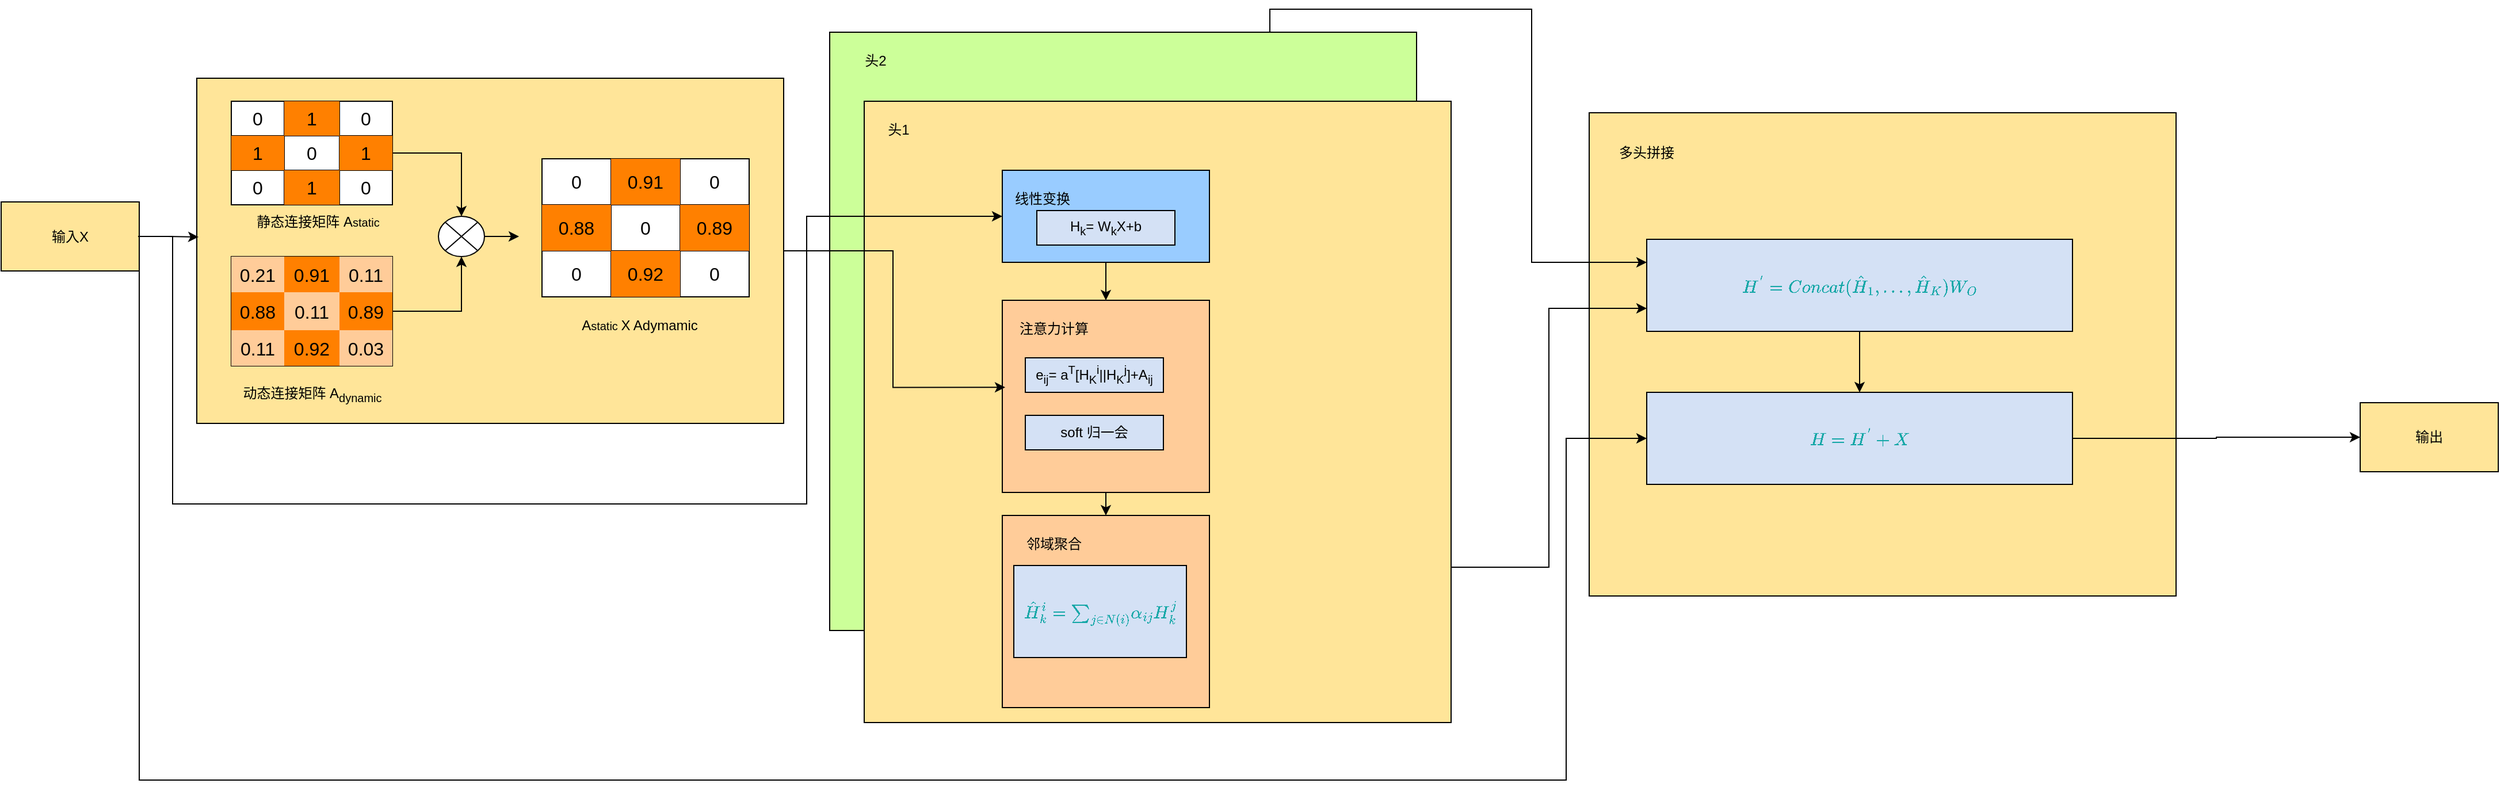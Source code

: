 <mxfile version="26.2.14">
  <diagram name="第 1 页" id="D9P4q4B83leD4PbP2Uw8">
    <mxGraphModel dx="2205" dy="1327" grid="1" gridSize="10" guides="1" tooltips="1" connect="1" arrows="1" fold="1" page="1" pageScale="1" pageWidth="827" pageHeight="1169" math="1" shadow="0">
      <root>
        <mxCell id="0" />
        <mxCell id="1" parent="0" />
        <mxCell id="D-snDsypRI0ENQIC7V3B-49" value="" style="rounded=0;whiteSpace=wrap;html=1;fillColor=#FFE599;" parent="1" vertex="1">
          <mxGeometry x="290" y="310" width="510" height="300" as="geometry" />
        </mxCell>
        <mxCell id="D-snDsypRI0ENQIC7V3B-1" value="输入X" style="rounded=0;whiteSpace=wrap;html=1;fillColor=#FFE599;" parent="1" vertex="1">
          <mxGeometry x="120" y="417.5" width="120" height="60" as="geometry" />
        </mxCell>
        <mxCell id="D-snDsypRI0ENQIC7V3B-2" value="" style="shape=table;startSize=0;container=1;collapsible=0;childLayout=tableLayout;fontSize=16;" parent="1" vertex="1">
          <mxGeometry x="320" y="330" width="140" height="90" as="geometry" />
        </mxCell>
        <mxCell id="D-snDsypRI0ENQIC7V3B-3" value="" style="shape=tableRow;horizontal=0;startSize=0;swimlaneHead=0;swimlaneBody=0;strokeColor=inherit;top=0;left=0;bottom=0;right=0;collapsible=0;dropTarget=0;fillColor=none;points=[[0,0.5],[1,0.5]];portConstraint=eastwest;fontSize=16;" parent="D-snDsypRI0ENQIC7V3B-2" vertex="1">
          <mxGeometry width="140" height="30" as="geometry" />
        </mxCell>
        <mxCell id="D-snDsypRI0ENQIC7V3B-4" value="0" style="shape=partialRectangle;html=1;whiteSpace=wrap;connectable=0;strokeColor=inherit;overflow=hidden;fillColor=none;top=0;left=0;bottom=0;right=0;pointerEvents=1;fontSize=16;" parent="D-snDsypRI0ENQIC7V3B-3" vertex="1">
          <mxGeometry width="46" height="30" as="geometry">
            <mxRectangle width="46" height="30" as="alternateBounds" />
          </mxGeometry>
        </mxCell>
        <mxCell id="D-snDsypRI0ENQIC7V3B-5" value="1" style="shape=partialRectangle;html=1;whiteSpace=wrap;connectable=0;strokeColor=inherit;overflow=hidden;fillColor=#FF8000;top=0;left=0;bottom=0;right=0;pointerEvents=1;fontSize=16;" parent="D-snDsypRI0ENQIC7V3B-3" vertex="1">
          <mxGeometry x="46" width="48" height="30" as="geometry">
            <mxRectangle width="48" height="30" as="alternateBounds" />
          </mxGeometry>
        </mxCell>
        <mxCell id="D-snDsypRI0ENQIC7V3B-6" value="0" style="shape=partialRectangle;html=1;whiteSpace=wrap;connectable=0;strokeColor=inherit;overflow=hidden;fillColor=none;top=0;left=0;bottom=0;right=0;pointerEvents=1;fontSize=16;" parent="D-snDsypRI0ENQIC7V3B-3" vertex="1">
          <mxGeometry x="94" width="46" height="30" as="geometry">
            <mxRectangle width="46" height="30" as="alternateBounds" />
          </mxGeometry>
        </mxCell>
        <mxCell id="D-snDsypRI0ENQIC7V3B-7" value="" style="shape=tableRow;horizontal=0;startSize=0;swimlaneHead=0;swimlaneBody=0;strokeColor=inherit;top=0;left=0;bottom=0;right=0;collapsible=0;dropTarget=0;fillColor=none;points=[[0,0.5],[1,0.5]];portConstraint=eastwest;fontSize=16;" parent="D-snDsypRI0ENQIC7V3B-2" vertex="1">
          <mxGeometry y="30" width="140" height="30" as="geometry" />
        </mxCell>
        <mxCell id="D-snDsypRI0ENQIC7V3B-8" value="1" style="shape=partialRectangle;html=1;whiteSpace=wrap;connectable=0;strokeColor=inherit;overflow=hidden;fillColor=#FF8000;top=0;left=0;bottom=0;right=0;pointerEvents=1;fontSize=16;" parent="D-snDsypRI0ENQIC7V3B-7" vertex="1">
          <mxGeometry width="46" height="30" as="geometry">
            <mxRectangle width="46" height="30" as="alternateBounds" />
          </mxGeometry>
        </mxCell>
        <mxCell id="D-snDsypRI0ENQIC7V3B-9" value="0" style="shape=partialRectangle;html=1;whiteSpace=wrap;connectable=0;strokeColor=inherit;overflow=hidden;fillColor=none;top=0;left=0;bottom=0;right=0;pointerEvents=1;fontSize=16;" parent="D-snDsypRI0ENQIC7V3B-7" vertex="1">
          <mxGeometry x="46" width="48" height="30" as="geometry">
            <mxRectangle width="48" height="30" as="alternateBounds" />
          </mxGeometry>
        </mxCell>
        <mxCell id="D-snDsypRI0ENQIC7V3B-10" value="1" style="shape=partialRectangle;html=1;whiteSpace=wrap;connectable=0;strokeColor=inherit;overflow=hidden;fillColor=#FF8000;top=0;left=0;bottom=0;right=0;pointerEvents=1;fontSize=16;" parent="D-snDsypRI0ENQIC7V3B-7" vertex="1">
          <mxGeometry x="94" width="46" height="30" as="geometry">
            <mxRectangle width="46" height="30" as="alternateBounds" />
          </mxGeometry>
        </mxCell>
        <mxCell id="D-snDsypRI0ENQIC7V3B-11" value="" style="shape=tableRow;horizontal=0;startSize=0;swimlaneHead=0;swimlaneBody=0;strokeColor=inherit;top=0;left=0;bottom=0;right=0;collapsible=0;dropTarget=0;fillColor=none;points=[[0,0.5],[1,0.5]];portConstraint=eastwest;fontSize=16;" parent="D-snDsypRI0ENQIC7V3B-2" vertex="1">
          <mxGeometry y="60" width="140" height="30" as="geometry" />
        </mxCell>
        <mxCell id="D-snDsypRI0ENQIC7V3B-12" value="0" style="shape=partialRectangle;html=1;whiteSpace=wrap;connectable=0;strokeColor=inherit;overflow=hidden;fillColor=none;top=0;left=0;bottom=0;right=0;pointerEvents=1;fontSize=16;" parent="D-snDsypRI0ENQIC7V3B-11" vertex="1">
          <mxGeometry width="46" height="30" as="geometry">
            <mxRectangle width="46" height="30" as="alternateBounds" />
          </mxGeometry>
        </mxCell>
        <mxCell id="D-snDsypRI0ENQIC7V3B-13" value="1" style="shape=partialRectangle;html=1;whiteSpace=wrap;connectable=0;strokeColor=inherit;overflow=hidden;fillColor=#FF8000;top=0;left=0;bottom=0;right=0;pointerEvents=1;fontSize=16;" parent="D-snDsypRI0ENQIC7V3B-11" vertex="1">
          <mxGeometry x="46" width="48" height="30" as="geometry">
            <mxRectangle width="48" height="30" as="alternateBounds" />
          </mxGeometry>
        </mxCell>
        <mxCell id="D-snDsypRI0ENQIC7V3B-14" value="0" style="shape=partialRectangle;html=1;whiteSpace=wrap;connectable=0;strokeColor=inherit;overflow=hidden;fillColor=none;top=0;left=0;bottom=0;right=0;pointerEvents=1;fontSize=16;" parent="D-snDsypRI0ENQIC7V3B-11" vertex="1">
          <mxGeometry x="94" width="46" height="30" as="geometry">
            <mxRectangle width="46" height="30" as="alternateBounds" />
          </mxGeometry>
        </mxCell>
        <mxCell id="D-snDsypRI0ENQIC7V3B-15" value="静态连接矩阵 A&lt;span style=&quot;font-size: 10px;&quot;&gt;static&lt;/span&gt;" style="text;html=1;align=center;verticalAlign=middle;resizable=0;points=[];autosize=1;strokeColor=none;fillColor=none;" parent="1" vertex="1">
          <mxGeometry x="330" y="420" width="130" height="30" as="geometry" />
        </mxCell>
        <mxCell id="D-snDsypRI0ENQIC7V3B-18" value="" style="shape=table;startSize=0;container=1;collapsible=0;childLayout=tableLayout;fontSize=16;" parent="1" vertex="1">
          <mxGeometry x="320" y="465" width="140" height="95" as="geometry" />
        </mxCell>
        <mxCell id="D-snDsypRI0ENQIC7V3B-19" value="" style="shape=tableRow;horizontal=0;startSize=0;swimlaneHead=0;swimlaneBody=0;strokeColor=inherit;top=0;left=0;bottom=0;right=0;collapsible=0;dropTarget=0;fillColor=none;points=[[0,0.5],[1,0.5]];portConstraint=eastwest;fontSize=16;" parent="D-snDsypRI0ENQIC7V3B-18" vertex="1">
          <mxGeometry width="140" height="31" as="geometry" />
        </mxCell>
        <mxCell id="D-snDsypRI0ENQIC7V3B-20" value="0.21" style="shape=partialRectangle;html=1;whiteSpace=wrap;connectable=0;strokeColor=inherit;overflow=hidden;fillColor=#FFCC99;top=0;left=0;bottom=0;right=0;pointerEvents=1;fontSize=16;" parent="D-snDsypRI0ENQIC7V3B-19" vertex="1">
          <mxGeometry width="46" height="31" as="geometry">
            <mxRectangle width="46" height="31" as="alternateBounds" />
          </mxGeometry>
        </mxCell>
        <mxCell id="D-snDsypRI0ENQIC7V3B-21" value="0.91" style="shape=partialRectangle;html=1;whiteSpace=wrap;connectable=0;strokeColor=inherit;overflow=hidden;fillColor=#FF8000;top=0;left=0;bottom=0;right=0;pointerEvents=1;fontSize=16;" parent="D-snDsypRI0ENQIC7V3B-19" vertex="1">
          <mxGeometry x="46" width="48" height="31" as="geometry">
            <mxRectangle width="48" height="31" as="alternateBounds" />
          </mxGeometry>
        </mxCell>
        <mxCell id="D-snDsypRI0ENQIC7V3B-22" value="0.11" style="shape=partialRectangle;html=1;whiteSpace=wrap;connectable=0;strokeColor=inherit;overflow=hidden;fillColor=#FFCC99;top=0;left=0;bottom=0;right=0;pointerEvents=1;fontSize=16;" parent="D-snDsypRI0ENQIC7V3B-19" vertex="1">
          <mxGeometry x="94" width="46" height="31" as="geometry">
            <mxRectangle width="46" height="31" as="alternateBounds" />
          </mxGeometry>
        </mxCell>
        <mxCell id="D-snDsypRI0ENQIC7V3B-23" value="" style="shape=tableRow;horizontal=0;startSize=0;swimlaneHead=0;swimlaneBody=0;strokeColor=inherit;top=0;left=0;bottom=0;right=0;collapsible=0;dropTarget=0;fillColor=none;points=[[0,0.5],[1,0.5]];portConstraint=eastwest;fontSize=16;" parent="D-snDsypRI0ENQIC7V3B-18" vertex="1">
          <mxGeometry y="31" width="140" height="33" as="geometry" />
        </mxCell>
        <mxCell id="D-snDsypRI0ENQIC7V3B-24" value="0.88" style="shape=partialRectangle;html=1;whiteSpace=wrap;connectable=0;strokeColor=inherit;overflow=hidden;fillColor=#FF8000;top=0;left=0;bottom=0;right=0;pointerEvents=1;fontSize=16;" parent="D-snDsypRI0ENQIC7V3B-23" vertex="1">
          <mxGeometry width="46" height="33" as="geometry">
            <mxRectangle width="46" height="33" as="alternateBounds" />
          </mxGeometry>
        </mxCell>
        <mxCell id="D-snDsypRI0ENQIC7V3B-25" value="0.11" style="shape=partialRectangle;html=1;whiteSpace=wrap;connectable=0;strokeColor=inherit;overflow=hidden;fillColor=#FFCC99;top=0;left=0;bottom=0;right=0;pointerEvents=1;fontSize=16;" parent="D-snDsypRI0ENQIC7V3B-23" vertex="1">
          <mxGeometry x="46" width="48" height="33" as="geometry">
            <mxRectangle width="48" height="33" as="alternateBounds" />
          </mxGeometry>
        </mxCell>
        <mxCell id="D-snDsypRI0ENQIC7V3B-26" value="0.89" style="shape=partialRectangle;html=1;whiteSpace=wrap;connectable=0;strokeColor=inherit;overflow=hidden;fillColor=#FF8000;top=0;left=0;bottom=0;right=0;pointerEvents=1;fontSize=16;" parent="D-snDsypRI0ENQIC7V3B-23" vertex="1">
          <mxGeometry x="94" width="46" height="33" as="geometry">
            <mxRectangle width="46" height="33" as="alternateBounds" />
          </mxGeometry>
        </mxCell>
        <mxCell id="D-snDsypRI0ENQIC7V3B-27" value="" style="shape=tableRow;horizontal=0;startSize=0;swimlaneHead=0;swimlaneBody=0;strokeColor=inherit;top=0;left=0;bottom=0;right=0;collapsible=0;dropTarget=0;fillColor=none;points=[[0,0.5],[1,0.5]];portConstraint=eastwest;fontSize=16;" parent="D-snDsypRI0ENQIC7V3B-18" vertex="1">
          <mxGeometry y="64" width="140" height="31" as="geometry" />
        </mxCell>
        <mxCell id="D-snDsypRI0ENQIC7V3B-28" value="0.11" style="shape=partialRectangle;html=1;whiteSpace=wrap;connectable=0;strokeColor=inherit;overflow=hidden;fillColor=#FFCC99;top=0;left=0;bottom=0;right=0;pointerEvents=1;fontSize=16;" parent="D-snDsypRI0ENQIC7V3B-27" vertex="1">
          <mxGeometry width="46" height="31" as="geometry">
            <mxRectangle width="46" height="31" as="alternateBounds" />
          </mxGeometry>
        </mxCell>
        <mxCell id="D-snDsypRI0ENQIC7V3B-29" value="0.92" style="shape=partialRectangle;html=1;whiteSpace=wrap;connectable=0;strokeColor=inherit;overflow=hidden;fillColor=#FF8000;top=0;left=0;bottom=0;right=0;pointerEvents=1;fontSize=16;" parent="D-snDsypRI0ENQIC7V3B-27" vertex="1">
          <mxGeometry x="46" width="48" height="31" as="geometry">
            <mxRectangle width="48" height="31" as="alternateBounds" />
          </mxGeometry>
        </mxCell>
        <mxCell id="D-snDsypRI0ENQIC7V3B-30" value="0.03" style="shape=partialRectangle;html=1;whiteSpace=wrap;connectable=0;strokeColor=inherit;overflow=hidden;fillColor=#FFCC99;top=0;left=0;bottom=0;right=0;pointerEvents=1;fontSize=16;" parent="D-snDsypRI0ENQIC7V3B-27" vertex="1">
          <mxGeometry x="94" width="46" height="31" as="geometry">
            <mxRectangle width="46" height="31" as="alternateBounds" />
          </mxGeometry>
        </mxCell>
        <mxCell id="D-snDsypRI0ENQIC7V3B-31" value="动态连接矩阵 A&lt;sub&gt;dynamic&lt;/sub&gt;" style="text;html=1;align=center;verticalAlign=middle;resizable=0;points=[];autosize=1;strokeColor=none;fillColor=none;" parent="1" vertex="1">
          <mxGeometry x="320" y="570" width="140" height="30" as="geometry" />
        </mxCell>
        <mxCell id="D-snDsypRI0ENQIC7V3B-32" value="" style="shape=table;startSize=0;container=1;collapsible=0;childLayout=tableLayout;fontSize=16;" parent="1" vertex="1">
          <mxGeometry x="590" y="380" width="180" height="120" as="geometry" />
        </mxCell>
        <mxCell id="D-snDsypRI0ENQIC7V3B-33" value="" style="shape=tableRow;horizontal=0;startSize=0;swimlaneHead=0;swimlaneBody=0;strokeColor=inherit;top=0;left=0;bottom=0;right=0;collapsible=0;dropTarget=0;fillColor=none;points=[[0,0.5],[1,0.5]];portConstraint=eastwest;fontSize=16;" parent="D-snDsypRI0ENQIC7V3B-32" vertex="1">
          <mxGeometry width="180" height="40" as="geometry" />
        </mxCell>
        <mxCell id="D-snDsypRI0ENQIC7V3B-34" value="0" style="shape=partialRectangle;html=1;whiteSpace=wrap;connectable=0;strokeColor=inherit;overflow=hidden;fillColor=none;top=0;left=0;bottom=0;right=0;pointerEvents=1;fontSize=16;" parent="D-snDsypRI0ENQIC7V3B-33" vertex="1">
          <mxGeometry width="60" height="40" as="geometry">
            <mxRectangle width="60" height="40" as="alternateBounds" />
          </mxGeometry>
        </mxCell>
        <mxCell id="D-snDsypRI0ENQIC7V3B-35" value="0.91" style="shape=partialRectangle;html=1;whiteSpace=wrap;connectable=0;strokeColor=inherit;overflow=hidden;fillColor=#FF8000;top=0;left=0;bottom=0;right=0;pointerEvents=1;fontSize=16;" parent="D-snDsypRI0ENQIC7V3B-33" vertex="1">
          <mxGeometry x="60" width="60" height="40" as="geometry">
            <mxRectangle width="60" height="40" as="alternateBounds" />
          </mxGeometry>
        </mxCell>
        <mxCell id="D-snDsypRI0ENQIC7V3B-36" value="0" style="shape=partialRectangle;html=1;whiteSpace=wrap;connectable=0;strokeColor=inherit;overflow=hidden;fillColor=none;top=0;left=0;bottom=0;right=0;pointerEvents=1;fontSize=16;" parent="D-snDsypRI0ENQIC7V3B-33" vertex="1">
          <mxGeometry x="120" width="60" height="40" as="geometry">
            <mxRectangle width="60" height="40" as="alternateBounds" />
          </mxGeometry>
        </mxCell>
        <mxCell id="D-snDsypRI0ENQIC7V3B-37" value="" style="shape=tableRow;horizontal=0;startSize=0;swimlaneHead=0;swimlaneBody=0;strokeColor=inherit;top=0;left=0;bottom=0;right=0;collapsible=0;dropTarget=0;fillColor=none;points=[[0,0.5],[1,0.5]];portConstraint=eastwest;fontSize=16;" parent="D-snDsypRI0ENQIC7V3B-32" vertex="1">
          <mxGeometry y="40" width="180" height="40" as="geometry" />
        </mxCell>
        <mxCell id="D-snDsypRI0ENQIC7V3B-38" value="0.88" style="shape=partialRectangle;html=1;whiteSpace=wrap;connectable=0;strokeColor=inherit;overflow=hidden;fillColor=#FF8000;top=0;left=0;bottom=0;right=0;pointerEvents=1;fontSize=16;" parent="D-snDsypRI0ENQIC7V3B-37" vertex="1">
          <mxGeometry width="60" height="40" as="geometry">
            <mxRectangle width="60" height="40" as="alternateBounds" />
          </mxGeometry>
        </mxCell>
        <mxCell id="D-snDsypRI0ENQIC7V3B-39" value="0" style="shape=partialRectangle;html=1;whiteSpace=wrap;connectable=0;strokeColor=inherit;overflow=hidden;fillColor=none;top=0;left=0;bottom=0;right=0;pointerEvents=1;fontSize=16;" parent="D-snDsypRI0ENQIC7V3B-37" vertex="1">
          <mxGeometry x="60" width="60" height="40" as="geometry">
            <mxRectangle width="60" height="40" as="alternateBounds" />
          </mxGeometry>
        </mxCell>
        <mxCell id="D-snDsypRI0ENQIC7V3B-40" value="0.89" style="shape=partialRectangle;html=1;whiteSpace=wrap;connectable=0;strokeColor=inherit;overflow=hidden;fillColor=#FF8000;top=0;left=0;bottom=0;right=0;pointerEvents=1;fontSize=16;" parent="D-snDsypRI0ENQIC7V3B-37" vertex="1">
          <mxGeometry x="120" width="60" height="40" as="geometry">
            <mxRectangle width="60" height="40" as="alternateBounds" />
          </mxGeometry>
        </mxCell>
        <mxCell id="D-snDsypRI0ENQIC7V3B-41" value="" style="shape=tableRow;horizontal=0;startSize=0;swimlaneHead=0;swimlaneBody=0;strokeColor=inherit;top=0;left=0;bottom=0;right=0;collapsible=0;dropTarget=0;fillColor=none;points=[[0,0.5],[1,0.5]];portConstraint=eastwest;fontSize=16;" parent="D-snDsypRI0ENQIC7V3B-32" vertex="1">
          <mxGeometry y="80" width="180" height="40" as="geometry" />
        </mxCell>
        <mxCell id="D-snDsypRI0ENQIC7V3B-42" value="0" style="shape=partialRectangle;html=1;whiteSpace=wrap;connectable=0;strokeColor=inherit;overflow=hidden;fillColor=none;top=0;left=0;bottom=0;right=0;pointerEvents=1;fontSize=16;" parent="D-snDsypRI0ENQIC7V3B-41" vertex="1">
          <mxGeometry width="60" height="40" as="geometry">
            <mxRectangle width="60" height="40" as="alternateBounds" />
          </mxGeometry>
        </mxCell>
        <mxCell id="D-snDsypRI0ENQIC7V3B-43" value="0.92" style="shape=partialRectangle;html=1;whiteSpace=wrap;connectable=0;strokeColor=inherit;overflow=hidden;fillColor=#FF8000;top=0;left=0;bottom=0;right=0;pointerEvents=1;fontSize=16;" parent="D-snDsypRI0ENQIC7V3B-41" vertex="1">
          <mxGeometry x="60" width="60" height="40" as="geometry">
            <mxRectangle width="60" height="40" as="alternateBounds" />
          </mxGeometry>
        </mxCell>
        <mxCell id="D-snDsypRI0ENQIC7V3B-44" value="0" style="shape=partialRectangle;html=1;whiteSpace=wrap;connectable=0;strokeColor=inherit;overflow=hidden;fillColor=none;top=0;left=0;bottom=0;right=0;pointerEvents=1;fontSize=16;" parent="D-snDsypRI0ENQIC7V3B-41" vertex="1">
          <mxGeometry x="120" width="60" height="40" as="geometry">
            <mxRectangle width="60" height="40" as="alternateBounds" />
          </mxGeometry>
        </mxCell>
        <mxCell id="D-snDsypRI0ENQIC7V3B-45" value="" style="verticalLabelPosition=bottom;verticalAlign=top;html=1;shape=mxgraph.flowchart.or;" parent="1" vertex="1">
          <mxGeometry x="500" y="430" width="40" height="35" as="geometry" />
        </mxCell>
        <mxCell id="D-snDsypRI0ENQIC7V3B-46" style="edgeStyle=orthogonalEdgeStyle;rounded=0;orthogonalLoop=1;jettySize=auto;html=1;exitX=1;exitY=0.5;exitDx=0;exitDy=0;" parent="1" source="D-snDsypRI0ENQIC7V3B-7" target="D-snDsypRI0ENQIC7V3B-45" edge="1">
          <mxGeometry relative="1" as="geometry" />
        </mxCell>
        <mxCell id="D-snDsypRI0ENQIC7V3B-47" style="edgeStyle=orthogonalEdgeStyle;rounded=0;orthogonalLoop=1;jettySize=auto;html=1;exitX=1;exitY=0.5;exitDx=0;exitDy=0;entryX=0.5;entryY=1;entryDx=0;entryDy=0;entryPerimeter=0;" parent="1" source="D-snDsypRI0ENQIC7V3B-18" target="D-snDsypRI0ENQIC7V3B-45" edge="1">
          <mxGeometry relative="1" as="geometry" />
        </mxCell>
        <mxCell id="D-snDsypRI0ENQIC7V3B-48" style="edgeStyle=orthogonalEdgeStyle;rounded=0;orthogonalLoop=1;jettySize=auto;html=1;entryX=-0.111;entryY=0.563;entryDx=0;entryDy=0;entryPerimeter=0;" parent="1" source="D-snDsypRI0ENQIC7V3B-45" target="D-snDsypRI0ENQIC7V3B-32" edge="1">
          <mxGeometry relative="1" as="geometry" />
        </mxCell>
        <mxCell id="D-snDsypRI0ENQIC7V3B-50" value="A&lt;span style=&quot;font-size: 10px;&quot;&gt;static&amp;nbsp;&lt;/span&gt;X Adymamic" style="text;html=1;align=center;verticalAlign=middle;whiteSpace=wrap;rounded=0;" parent="1" vertex="1">
          <mxGeometry x="600" y="510" width="150" height="30" as="geometry" />
        </mxCell>
        <mxCell id="D-snDsypRI0ENQIC7V3B-51" value="" style="rounded=0;whiteSpace=wrap;html=1;fillColor=#CCFF99;" parent="1" vertex="1">
          <mxGeometry x="840" y="270" width="510" height="520" as="geometry" />
        </mxCell>
        <mxCell id="D-snDsypRI0ENQIC7V3B-52" value="" style="rounded=0;whiteSpace=wrap;html=1;fillColor=#FFE599;" parent="1" vertex="1">
          <mxGeometry x="870" y="330" width="510" height="540" as="geometry" />
        </mxCell>
        <mxCell id="rITo4k_GJHKlOmPV8J90-9" style="edgeStyle=orthogonalEdgeStyle;rounded=0;orthogonalLoop=1;jettySize=auto;html=1;exitX=0.5;exitY=1;exitDx=0;exitDy=0;" edge="1" parent="1" source="D-snDsypRI0ENQIC7V3B-53" target="D-snDsypRI0ENQIC7V3B-55">
          <mxGeometry relative="1" as="geometry" />
        </mxCell>
        <mxCell id="D-snDsypRI0ENQIC7V3B-53" value="" style="rounded=0;whiteSpace=wrap;html=1;fillColor=#99CCFF;" parent="1" vertex="1">
          <mxGeometry x="990" y="390" width="180" height="80" as="geometry" />
        </mxCell>
        <mxCell id="D-snDsypRI0ENQIC7V3B-54" value="线性变换" style="text;html=1;align=center;verticalAlign=middle;whiteSpace=wrap;rounded=0;" parent="1" vertex="1">
          <mxGeometry x="990" y="400" width="70" height="30" as="geometry" />
        </mxCell>
        <mxCell id="rITo4k_GJHKlOmPV8J90-28" style="edgeStyle=orthogonalEdgeStyle;rounded=0;orthogonalLoop=1;jettySize=auto;html=1;exitX=0.5;exitY=1;exitDx=0;exitDy=0;entryX=0.5;entryY=0;entryDx=0;entryDy=0;" edge="1" parent="1" source="D-snDsypRI0ENQIC7V3B-55" target="rITo4k_GJHKlOmPV8J90-12">
          <mxGeometry relative="1" as="geometry" />
        </mxCell>
        <mxCell id="D-snDsypRI0ENQIC7V3B-55" value="" style="rounded=0;whiteSpace=wrap;html=1;fillColor=#FFCC99;" parent="1" vertex="1">
          <mxGeometry x="990" y="503" width="180" height="167" as="geometry" />
        </mxCell>
        <mxCell id="D-snDsypRI0ENQIC7V3B-56" value="注意力计算" style="text;html=1;align=center;verticalAlign=middle;whiteSpace=wrap;rounded=0;" parent="1" vertex="1">
          <mxGeometry x="1000" y="513" width="70" height="30" as="geometry" />
        </mxCell>
        <mxCell id="rITo4k_GJHKlOmPV8J90-1" style="edgeStyle=orthogonalEdgeStyle;rounded=0;orthogonalLoop=1;jettySize=auto;html=1;exitX=1;exitY=0.5;exitDx=0;exitDy=0;entryX=0.003;entryY=0.46;entryDx=0;entryDy=0;entryPerimeter=0;" edge="1" parent="1" source="D-snDsypRI0ENQIC7V3B-1" target="D-snDsypRI0ENQIC7V3B-49">
          <mxGeometry relative="1" as="geometry" />
        </mxCell>
        <mxCell id="rITo4k_GJHKlOmPV8J90-2" style="edgeStyle=orthogonalEdgeStyle;rounded=0;orthogonalLoop=1;jettySize=auto;html=1;exitX=1;exitY=0.5;exitDx=0;exitDy=0;entryX=0;entryY=0.5;entryDx=0;entryDy=0;" edge="1" parent="1" target="D-snDsypRI0ENQIC7V3B-53">
          <mxGeometry relative="1" as="geometry">
            <mxPoint x="239" y="447.5" as="sourcePoint" />
            <mxPoint x="1079.059" y="470.0" as="targetPoint" />
            <Array as="points">
              <mxPoint x="269" y="447" />
              <mxPoint x="269" y="680" />
              <mxPoint x="820" y="680" />
              <mxPoint x="820" y="430" />
            </Array>
          </mxGeometry>
        </mxCell>
        <mxCell id="rITo4k_GJHKlOmPV8J90-4" value="H&lt;sub&gt;k&lt;/sub&gt;= W&lt;u&gt;&lt;sub&gt;k&lt;/sub&gt;&lt;/u&gt;X+b" style="rounded=0;whiteSpace=wrap;html=1;fillColor=#D4E1F5;" vertex="1" parent="1">
          <mxGeometry x="1020" y="425" width="120" height="30" as="geometry" />
        </mxCell>
        <mxCell id="rITo4k_GJHKlOmPV8J90-5" value="e&lt;sub&gt;ij&lt;/sub&gt;= a&lt;sup&gt;T&lt;/sup&gt;[H&lt;sub&gt;K&lt;/sub&gt;&lt;sup&gt;i&lt;/sup&gt;||H&lt;sub&gt;K&lt;/sub&gt;&lt;sup&gt;j&lt;/sup&gt;]+A&lt;sub&gt;ij&lt;/sub&gt;" style="rounded=0;whiteSpace=wrap;html=1;fillColor=#D4E1F5;" vertex="1" parent="1">
          <mxGeometry x="1010" y="553" width="120" height="30" as="geometry" />
        </mxCell>
        <mxCell id="rITo4k_GJHKlOmPV8J90-7" value="soft 归一会" style="rounded=0;whiteSpace=wrap;html=1;fillColor=#D4E1F5;" vertex="1" parent="1">
          <mxGeometry x="1010" y="603" width="120" height="30" as="geometry" />
        </mxCell>
        <mxCell id="rITo4k_GJHKlOmPV8J90-8" style="edgeStyle=orthogonalEdgeStyle;rounded=0;orthogonalLoop=1;jettySize=auto;html=1;exitX=1;exitY=0.5;exitDx=0;exitDy=0;entryX=0.014;entryY=0.453;entryDx=0;entryDy=0;entryPerimeter=0;" edge="1" parent="1" source="D-snDsypRI0ENQIC7V3B-49" target="D-snDsypRI0ENQIC7V3B-55">
          <mxGeometry relative="1" as="geometry" />
        </mxCell>
        <mxCell id="rITo4k_GJHKlOmPV8J90-10" value="头1" style="text;html=1;align=center;verticalAlign=middle;whiteSpace=wrap;rounded=0;" vertex="1" parent="1">
          <mxGeometry x="870" y="340" width="60" height="30" as="geometry" />
        </mxCell>
        <mxCell id="rITo4k_GJHKlOmPV8J90-11" value="头2" style="text;html=1;align=center;verticalAlign=middle;whiteSpace=wrap;rounded=0;" vertex="1" parent="1">
          <mxGeometry x="850" y="280" width="60" height="30" as="geometry" />
        </mxCell>
        <mxCell id="rITo4k_GJHKlOmPV8J90-12" value="" style="rounded=0;whiteSpace=wrap;html=1;fillColor=#FFCC99;" vertex="1" parent="1">
          <mxGeometry x="990" y="690" width="180" height="167" as="geometry" />
        </mxCell>
        <mxCell id="rITo4k_GJHKlOmPV8J90-13" value="邻域聚合" style="text;html=1;align=center;verticalAlign=middle;whiteSpace=wrap;rounded=0;" vertex="1" parent="1">
          <mxGeometry x="1000" y="700" width="70" height="30" as="geometry" />
        </mxCell>
        <mxCell id="rITo4k_GJHKlOmPV8J90-14" value="&lt;div style=&quot;text-align: left;&quot;&gt;&lt;span style=&quot;color: rgb(21, 167, 167); font-family: &amp;quot;Cascadia Code PL&amp;quot;, &amp;quot;Cascadia Code&amp;quot;, Menlo, Monaco, Consolas, &amp;quot;Courier New&amp;quot;, monospace; font-size: 13.05px; background-color: rgb(44, 48, 83);&quot;&gt;$$ &amp;nbsp;\hat{H}_k^i ={\textstyle \sum_{j\in N(i)}} \alpha_{ij}H_k^j$$&lt;/span&gt;&lt;/div&gt;" style="rounded=0;whiteSpace=wrap;html=1;fillColor=#D4E1F5;" vertex="1" parent="1">
          <mxGeometry x="1000" y="733.5" width="150" height="80" as="geometry" />
        </mxCell>
        <mxCell id="rITo4k_GJHKlOmPV8J90-16" value="" style="rounded=0;whiteSpace=wrap;html=1;fillColor=#FFE599;" vertex="1" parent="1">
          <mxGeometry x="1500" y="340" width="510" height="420" as="geometry" />
        </mxCell>
        <mxCell id="rITo4k_GJHKlOmPV8J90-18" value="多头拼接" style="text;html=1;align=center;verticalAlign=middle;whiteSpace=wrap;rounded=0;" vertex="1" parent="1">
          <mxGeometry x="1520" y="360" width="60" height="30" as="geometry" />
        </mxCell>
        <mxCell id="rITo4k_GJHKlOmPV8J90-31" style="edgeStyle=orthogonalEdgeStyle;rounded=0;orthogonalLoop=1;jettySize=auto;html=1;exitX=0.5;exitY=1;exitDx=0;exitDy=0;entryX=0.5;entryY=0;entryDx=0;entryDy=0;" edge="1" parent="1" source="rITo4k_GJHKlOmPV8J90-27" target="rITo4k_GJHKlOmPV8J90-29">
          <mxGeometry relative="1" as="geometry" />
        </mxCell>
        <mxCell id="rITo4k_GJHKlOmPV8J90-27" value="&lt;div style=&quot;text-align: left;&quot;&gt;&lt;span style=&quot;color: rgb(21, 167, 167); font-family: &amp;quot;Cascadia Code PL&amp;quot;, &amp;quot;Cascadia Code&amp;quot;, Menlo, Monaco, Consolas, &amp;quot;Courier New&amp;quot;, monospace; font-size: 13.05px; background-color: rgb(44, 48, 83);&quot;&gt;$$&amp;nbsp; H^{&#39;}=Concat(\hat{H}_1,...,\hat{H}_K)W_O$$&lt;/span&gt;&lt;/div&gt;" style="rounded=0;whiteSpace=wrap;html=1;fillColor=#D4E1F5;" vertex="1" parent="1">
          <mxGeometry x="1550" y="450" width="370" height="80" as="geometry" />
        </mxCell>
        <mxCell id="rITo4k_GJHKlOmPV8J90-25" style="edgeStyle=orthogonalEdgeStyle;rounded=0;orthogonalLoop=1;jettySize=auto;html=1;exitX=1;exitY=0.75;exitDx=0;exitDy=0;entryX=0;entryY=0.75;entryDx=0;entryDy=0;" edge="1" parent="1" source="D-snDsypRI0ENQIC7V3B-52" target="rITo4k_GJHKlOmPV8J90-27">
          <mxGeometry relative="1" as="geometry" />
        </mxCell>
        <mxCell id="rITo4k_GJHKlOmPV8J90-23" style="edgeStyle=orthogonalEdgeStyle;rounded=0;orthogonalLoop=1;jettySize=auto;html=1;exitX=0.75;exitY=0;exitDx=0;exitDy=0;entryX=0;entryY=0.25;entryDx=0;entryDy=0;" edge="1" parent="1" source="D-snDsypRI0ENQIC7V3B-51" target="rITo4k_GJHKlOmPV8J90-27">
          <mxGeometry relative="1" as="geometry" />
        </mxCell>
        <mxCell id="rITo4k_GJHKlOmPV8J90-34" style="edgeStyle=orthogonalEdgeStyle;rounded=0;orthogonalLoop=1;jettySize=auto;html=1;exitX=1;exitY=0.5;exitDx=0;exitDy=0;entryX=0;entryY=0.5;entryDx=0;entryDy=0;" edge="1" parent="1" source="rITo4k_GJHKlOmPV8J90-29" target="rITo4k_GJHKlOmPV8J90-33">
          <mxGeometry relative="1" as="geometry" />
        </mxCell>
        <mxCell id="rITo4k_GJHKlOmPV8J90-29" value="&lt;div style=&quot;text-align: left;&quot;&gt;&lt;span style=&quot;color: rgb(21, 167, 167); font-family: &amp;quot;Cascadia Code PL&amp;quot;, &amp;quot;Cascadia Code&amp;quot;, Menlo, Monaco, Consolas, &amp;quot;Courier New&amp;quot;, monospace; font-size: 13.05px; background-color: rgb(44, 48, 83);&quot;&gt;$$&amp;nbsp; H=H^{&#39;} +X $$&lt;/span&gt;&lt;/div&gt;" style="rounded=0;whiteSpace=wrap;html=1;fillColor=#D4E1F5;" vertex="1" parent="1">
          <mxGeometry x="1550" y="583" width="370" height="80" as="geometry" />
        </mxCell>
        <mxCell id="rITo4k_GJHKlOmPV8J90-32" style="edgeStyle=orthogonalEdgeStyle;rounded=0;orthogonalLoop=1;jettySize=auto;html=1;exitX=1;exitY=0.5;exitDx=0;exitDy=0;entryX=0;entryY=0.5;entryDx=0;entryDy=0;" edge="1" parent="1" source="D-snDsypRI0ENQIC7V3B-1" target="rITo4k_GJHKlOmPV8J90-29">
          <mxGeometry relative="1" as="geometry">
            <Array as="points">
              <mxPoint x="240" y="920" />
              <mxPoint x="1480" y="920" />
              <mxPoint x="1480" y="623" />
            </Array>
          </mxGeometry>
        </mxCell>
        <mxCell id="rITo4k_GJHKlOmPV8J90-33" value="输出" style="rounded=0;whiteSpace=wrap;html=1;fillColor=#FFE599;" vertex="1" parent="1">
          <mxGeometry x="2170" y="592" width="120" height="60" as="geometry" />
        </mxCell>
      </root>
    </mxGraphModel>
  </diagram>
</mxfile>
